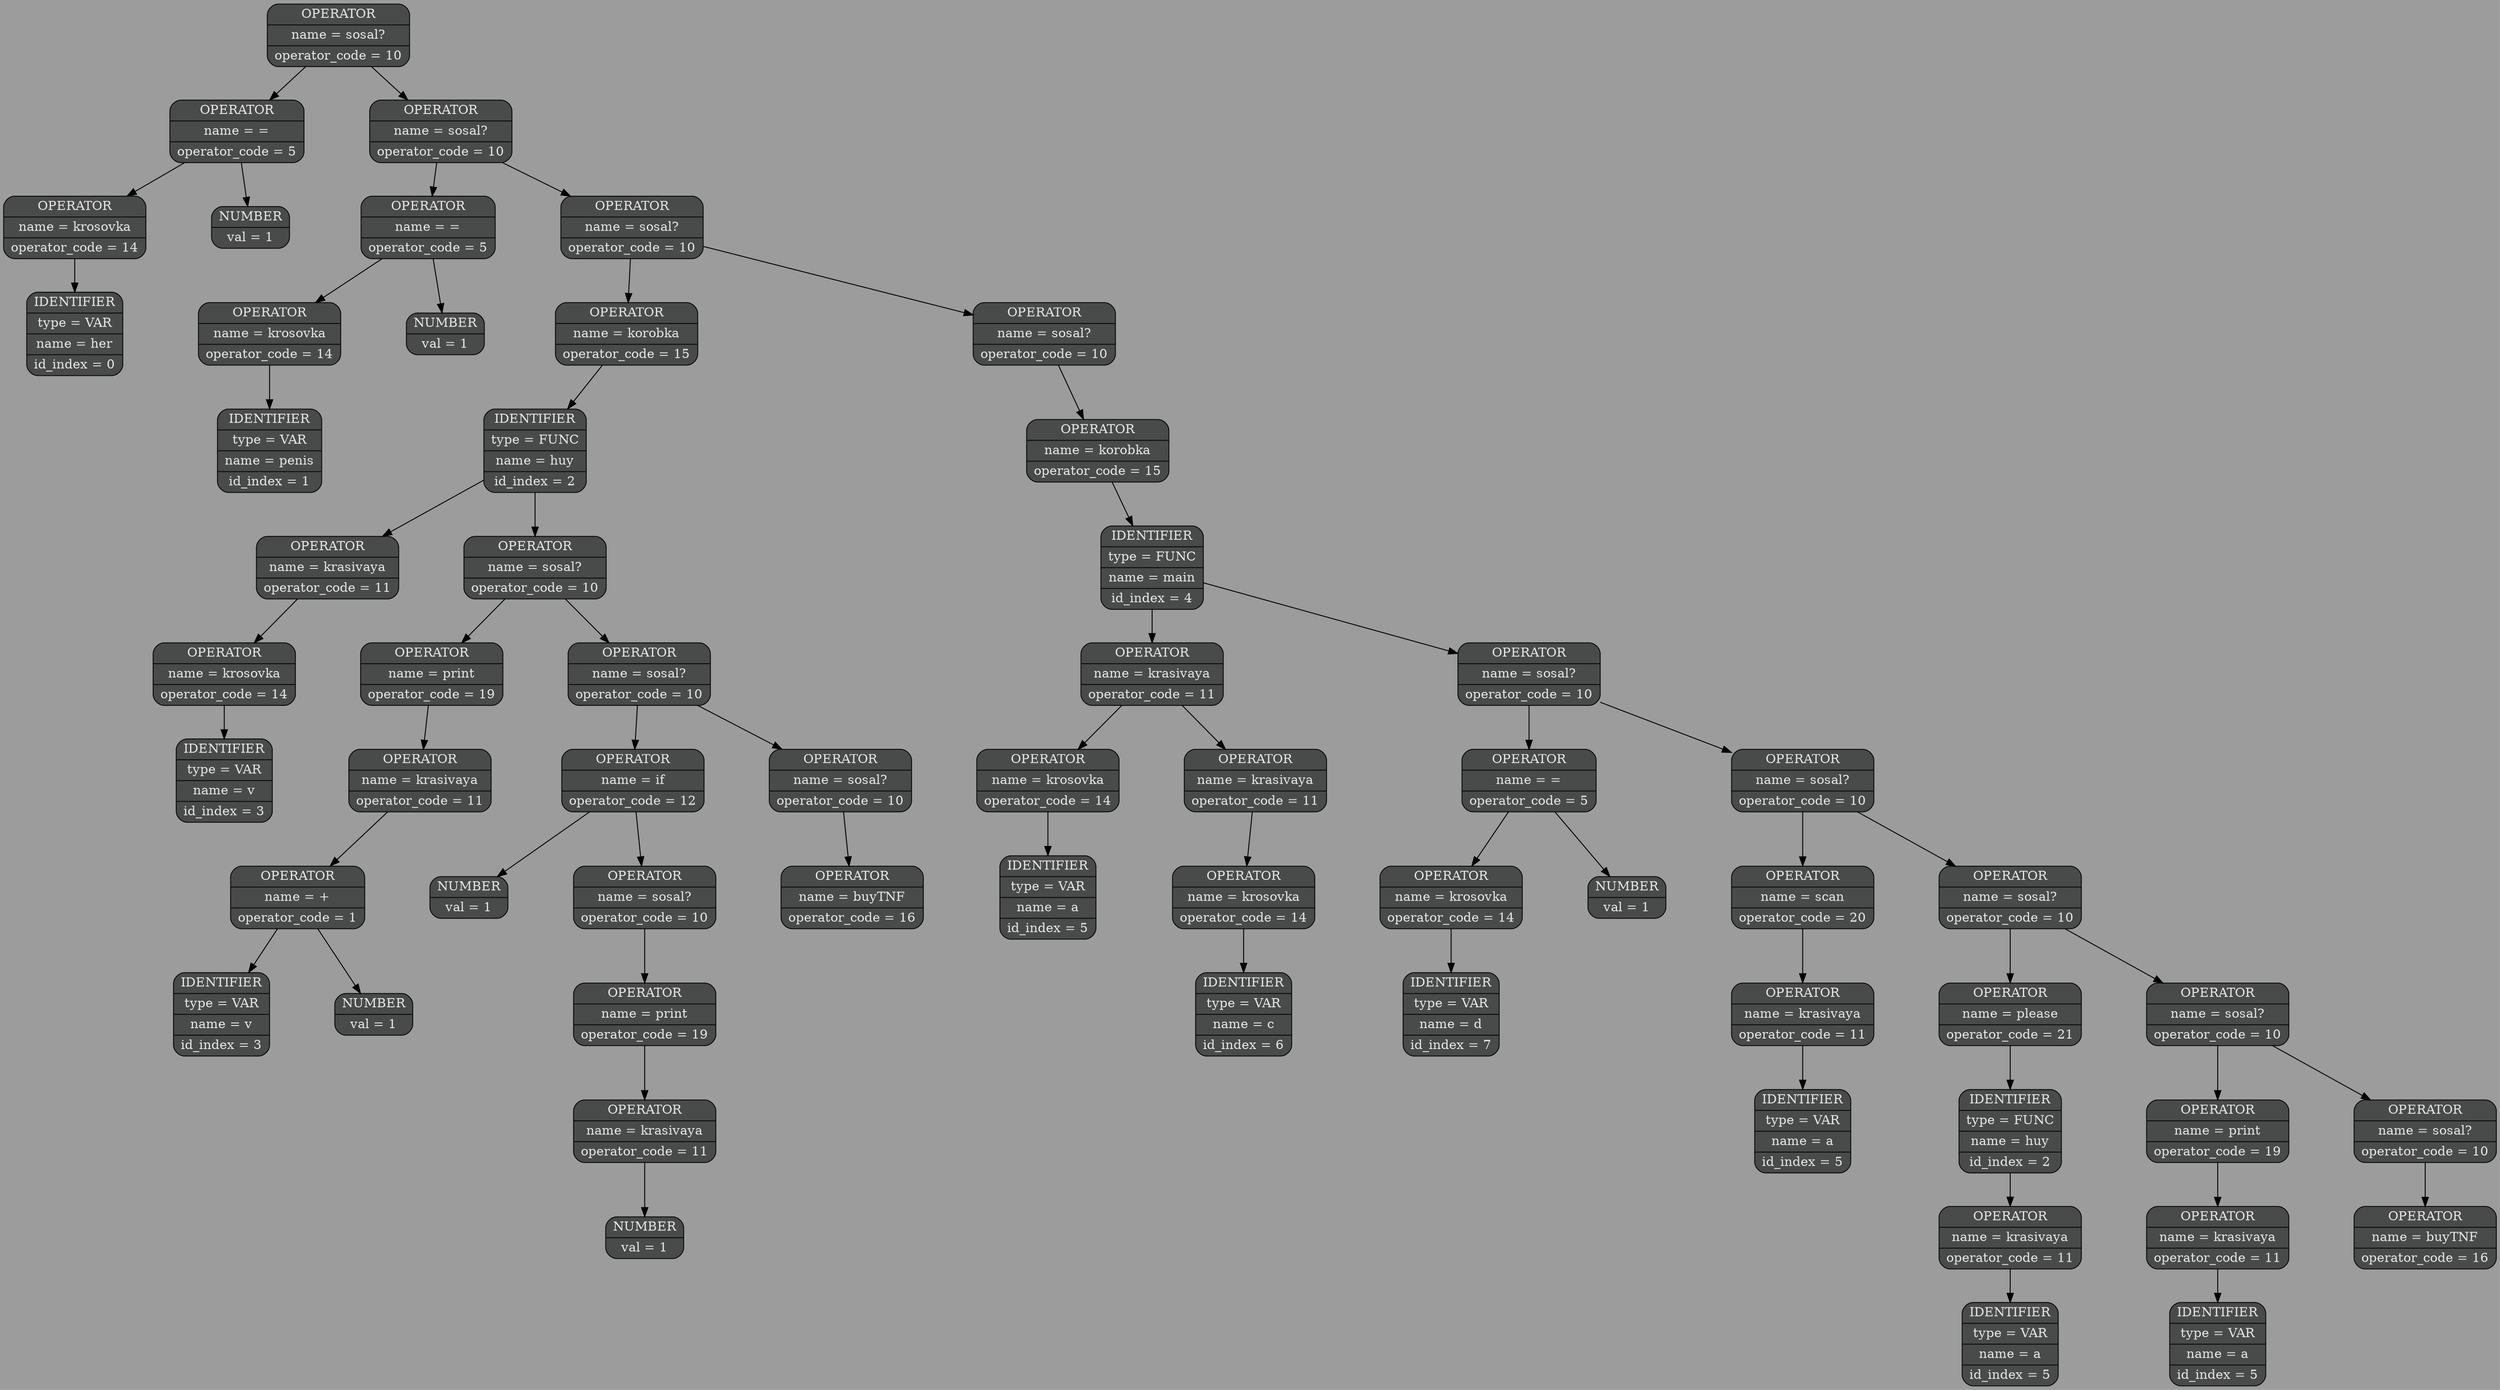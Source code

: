 digraph G{
nodesep=1;
ranksep=0.5;
rankdir=HR;
node[style=filled, color="#0a0a0a", fillcolor="#494a4a",fontcolor="#e6e6e6", fontsize=14];
edge[color="#000000", fontsize=12, penwidth=1, fontcolor = "#49006a"];
bgcolor="#9c9c9c";
elem0x70199f800010[shape="Mrecord", label= "{OPERATOR | name = sosal? | operator_code = 10}"];
elem0x70199f800010->elem0x70199f800038;elem0x70199f800038[shape="Mrecord", label= "{OPERATOR | name = = | operator_code = 5}"];
elem0x70199f800038->elem0x70199f800060;elem0x70199f800060[shape="Mrecord", label= "{OPERATOR | name = krosovka | operator_code = 14}"];
elem0x70199f800060->elem0x70199f800088;elem0x70199f800088[shape="Mrecord", label= "{IDENTIFIER | type = VAR | name = her | id_index = 0}"];
elem0x70199f800038->elem0x70199f8000b0;elem0x70199f8000b0[shape="Mrecord", label= "{NUMBER | val = 1}"];
elem0x70199f800010->elem0x70199f8000d8;elem0x70199f8000d8[shape="Mrecord", label= "{OPERATOR | name = sosal? | operator_code = 10}"];
elem0x70199f8000d8->elem0x70199f800100;elem0x70199f800100[shape="Mrecord", label= "{OPERATOR | name = = | operator_code = 5}"];
elem0x70199f800100->elem0x70199f800128;elem0x70199f800128[shape="Mrecord", label= "{OPERATOR | name = krosovka | operator_code = 14}"];
elem0x70199f800128->elem0x70199f800150;elem0x70199f800150[shape="Mrecord", label= "{IDENTIFIER | type = VAR | name = penis | id_index = 1}"];
elem0x70199f800100->elem0x70199f800178;elem0x70199f800178[shape="Mrecord", label= "{NUMBER | val = 1}"];
elem0x70199f8000d8->elem0x70199f8001a0;elem0x70199f8001a0[shape="Mrecord", label= "{OPERATOR | name = sosal? | operator_code = 10}"];
elem0x70199f8001a0->elem0x70199f8001c8;elem0x70199f8001c8[shape="Mrecord", label= "{OPERATOR | name = korobka | operator_code = 15}"];
elem0x70199f8001c8->elem0x70199f8001f0;elem0x70199f8001f0[shape="Mrecord", label= "{IDENTIFIER | type = FUNC | name = huy | id_index = 2}"];
elem0x70199f8001f0->elem0x70199f800218;elem0x70199f800218[shape="Mrecord", label= "{OPERATOR | name = krasivaya | operator_code = 11}"];
elem0x70199f800218->elem0x70199f800240;elem0x70199f800240[shape="Mrecord", label= "{OPERATOR | name = krosovka | operator_code = 14}"];
elem0x70199f800240->elem0x70199f800268;elem0x70199f800268[shape="Mrecord", label= "{IDENTIFIER | type = VAR | name = v | id_index = 3}"];
elem0x70199f8001f0->elem0x70199f800290;elem0x70199f800290[shape="Mrecord", label= "{OPERATOR | name = sosal? | operator_code = 10}"];
elem0x70199f800290->elem0x70199f8002b8;elem0x70199f8002b8[shape="Mrecord", label= "{OPERATOR | name = print | operator_code = 19}"];
elem0x70199f8002b8->elem0x70199f8002e0;elem0x70199f8002e0[shape="Mrecord", label= "{OPERATOR | name = krasivaya | operator_code = 11}"];
elem0x70199f8002e0->elem0x70199f800308;elem0x70199f800308[shape="Mrecord", label= "{OPERATOR | name = + | operator_code = 1}"];
elem0x70199f800308->elem0x70199f800330;elem0x70199f800330[shape="Mrecord", label= "{IDENTIFIER | type = VAR | name = v | id_index = 3}"];
elem0x70199f800308->elem0x70199f800358;elem0x70199f800358[shape="Mrecord", label= "{NUMBER | val = 1}"];
elem0x70199f800290->elem0x70199f800380;elem0x70199f800380[shape="Mrecord", label= "{OPERATOR | name = sosal? | operator_code = 10}"];
elem0x70199f800380->elem0x70199f8003a8;elem0x70199f8003a8[shape="Mrecord", label= "{OPERATOR | name = if | operator_code = 12}"];
elem0x70199f8003a8->elem0x70199f8003d0;elem0x70199f8003d0[shape="Mrecord", label= "{NUMBER | val = 1}"];
elem0x70199f8003a8->elem0x70199f8003f8;elem0x70199f8003f8[shape="Mrecord", label= "{OPERATOR | name = sosal? | operator_code = 10}"];
elem0x70199f8003f8->elem0x70199f800420;elem0x70199f800420[shape="Mrecord", label= "{OPERATOR | name = print | operator_code = 19}"];
elem0x70199f800420->elem0x70199f800448;elem0x70199f800448[shape="Mrecord", label= "{OPERATOR | name = krasivaya | operator_code = 11}"];
elem0x70199f800448->elem0x70199f800470;elem0x70199f800470[shape="Mrecord", label= "{NUMBER | val = 1}"];
elem0x70199f800380->elem0x70199f800498;elem0x70199f800498[shape="Mrecord", label= "{OPERATOR | name = sosal? | operator_code = 10}"];
elem0x70199f800498->elem0x70199f8004c0;elem0x70199f8004c0[shape="Mrecord", label= "{OPERATOR | name = buyTNF | operator_code = 16}"];
elem0x70199f8001a0->elem0x70199f8004e8;elem0x70199f8004e8[shape="Mrecord", label= "{OPERATOR | name = sosal? | operator_code = 10}"];
elem0x70199f8004e8->elem0x70199f800510;elem0x70199f800510[shape="Mrecord", label= "{OPERATOR | name = korobka | operator_code = 15}"];
elem0x70199f800510->elem0x70199f800538;elem0x70199f800538[shape="Mrecord", label= "{IDENTIFIER | type = FUNC | name = main | id_index = 4}"];
elem0x70199f800538->elem0x70199f800560;elem0x70199f800560[shape="Mrecord", label= "{OPERATOR | name = krasivaya | operator_code = 11}"];
elem0x70199f800560->elem0x70199f800588;elem0x70199f800588[shape="Mrecord", label= "{OPERATOR | name = krosovka | operator_code = 14}"];
elem0x70199f800588->elem0x70199f8005b0;elem0x70199f8005b0[shape="Mrecord", label= "{IDENTIFIER | type = VAR | name = a | id_index = 5}"];
elem0x70199f800560->elem0x70199f8005d8;elem0x70199f8005d8[shape="Mrecord", label= "{OPERATOR | name = krasivaya | operator_code = 11}"];
elem0x70199f8005d8->elem0x70199f800600;elem0x70199f800600[shape="Mrecord", label= "{OPERATOR | name = krosovka | operator_code = 14}"];
elem0x70199f800600->elem0x70199f800628;elem0x70199f800628[shape="Mrecord", label= "{IDENTIFIER | type = VAR | name = c | id_index = 6}"];
elem0x70199f800538->elem0x70199f800650;elem0x70199f800650[shape="Mrecord", label= "{OPERATOR | name = sosal? | operator_code = 10}"];
elem0x70199f800650->elem0x70199f800678;elem0x70199f800678[shape="Mrecord", label= "{OPERATOR | name = = | operator_code = 5}"];
elem0x70199f800678->elem0x70199f8006a0;elem0x70199f8006a0[shape="Mrecord", label= "{OPERATOR | name = krosovka | operator_code = 14}"];
elem0x70199f8006a0->elem0x70199f8006c8;elem0x70199f8006c8[shape="Mrecord", label= "{IDENTIFIER | type = VAR | name = d | id_index = 7}"];
elem0x70199f800678->elem0x70199f8006f0;elem0x70199f8006f0[shape="Mrecord", label= "{NUMBER | val = 1}"];
elem0x70199f800650->elem0x70199f800718;elem0x70199f800718[shape="Mrecord", label= "{OPERATOR | name = sosal? | operator_code = 10}"];
elem0x70199f800718->elem0x70199f800740;elem0x70199f800740[shape="Mrecord", label= "{OPERATOR | name = scan | operator_code = 20}"];
elem0x70199f800740->elem0x70199f800768;elem0x70199f800768[shape="Mrecord", label= "{OPERATOR | name = krasivaya | operator_code = 11}"];
elem0x70199f800768->elem0x70199f800790;elem0x70199f800790[shape="Mrecord", label= "{IDENTIFIER | type = VAR | name = a | id_index = 5}"];
elem0x70199f800718->elem0x70199f8007b8;elem0x70199f8007b8[shape="Mrecord", label= "{OPERATOR | name = sosal? | operator_code = 10}"];
elem0x70199f8007b8->elem0x70199f8007e0;elem0x70199f8007e0[shape="Mrecord", label= "{OPERATOR | name = please | operator_code = 21}"];
elem0x70199f8007e0->elem0x70199f800808;elem0x70199f800808[shape="Mrecord", label= "{IDENTIFIER | type = FUNC | name = huy | id_index = 2}"];
elem0x70199f800808->elem0x70199f800830;elem0x70199f800830[shape="Mrecord", label= "{OPERATOR | name = krasivaya | operator_code = 11}"];
elem0x70199f800830->elem0x70199f800858;elem0x70199f800858[shape="Mrecord", label= "{IDENTIFIER | type = VAR | name = a | id_index = 5}"];
elem0x70199f8007b8->elem0x70199f800880;elem0x70199f800880[shape="Mrecord", label= "{OPERATOR | name = sosal? | operator_code = 10}"];
elem0x70199f800880->elem0x70199f8008a8;elem0x70199f8008a8[shape="Mrecord", label= "{OPERATOR | name = print | operator_code = 19}"];
elem0x70199f8008a8->elem0x70199f8008d0;elem0x70199f8008d0[shape="Mrecord", label= "{OPERATOR | name = krasivaya | operator_code = 11}"];
elem0x70199f8008d0->elem0x70199f8008f8;elem0x70199f8008f8[shape="Mrecord", label= "{IDENTIFIER | type = VAR | name = a | id_index = 5}"];
elem0x70199f800880->elem0x70199f800920;elem0x70199f800920[shape="Mrecord", label= "{OPERATOR | name = sosal? | operator_code = 10}"];
elem0x70199f800920->elem0x70199f800948;elem0x70199f800948[shape="Mrecord", label= "{OPERATOR | name = buyTNF | operator_code = 16}"];
}
